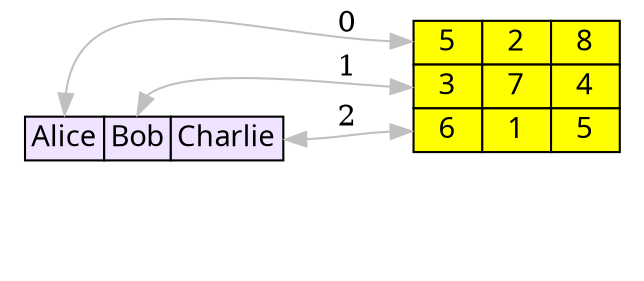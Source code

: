 digraph G {

    // 120dpi png rendering:
    // dot -Tpng -Gdpi=100 -Nfontname=Helvetica -Efontname=Helvetica -o name_data_index.png name_data_index.dot

    rankdir=LR;

    node [shape=plaintext];

    tbl_names [
        fontname="Sans serif"
        fontsize="14"
        shape=plaintext
        label=<

        <table border="0" cellborder="1" cellspacing="0">
            <tr>
                <td bgcolor="#f0e3ff" port="name0">Alice</td>
                <td bgcolor="#f0e3ff" port="name1">Bob</td>
                <td bgcolor="#f0e3ff" port="name2">Charlie</td>
            </tr>
        </table>

    >];

    NW [ label="spacer", style=invis];

    tbl_data [
        fontname="Sans serif"
        fontsize="14"
        shape=plaintext
        label=<

        <table border="0" cellborder="1" cellspacing="0">
            <tr>
                <td bgcolor="yellow" width="33" port="data0">5</td>
                <td bgcolor="yellow" width="33">2</td>
                <td bgcolor="yellow" width="33">8</td>
            </tr>
            <tr>
                <td bgcolor="yellow" port="data1">3</td>
                <td bgcolor="yellow">7</td>
                <td bgcolor="yellow">4</td>
            </tr>
            <tr>
                <td bgcolor="yellow" port="data2">6</td>
                <td bgcolor="yellow">1</td>
                <td bgcolor="yellow">5</td>
            </tr>
        </table>

    >];

    tbl_names:name2:s -> NW:w [style=invis]
    tbl_names:name0:n -> tbl_data:data0:w [label=0, dir=both, color=grey]
    tbl_names:name1:n -> tbl_data:data1:w [label=1, dir=both, color=grey]
    tbl_names:name2:e -> tbl_data:data2:w [label=2, dir=both, color=grey]
}